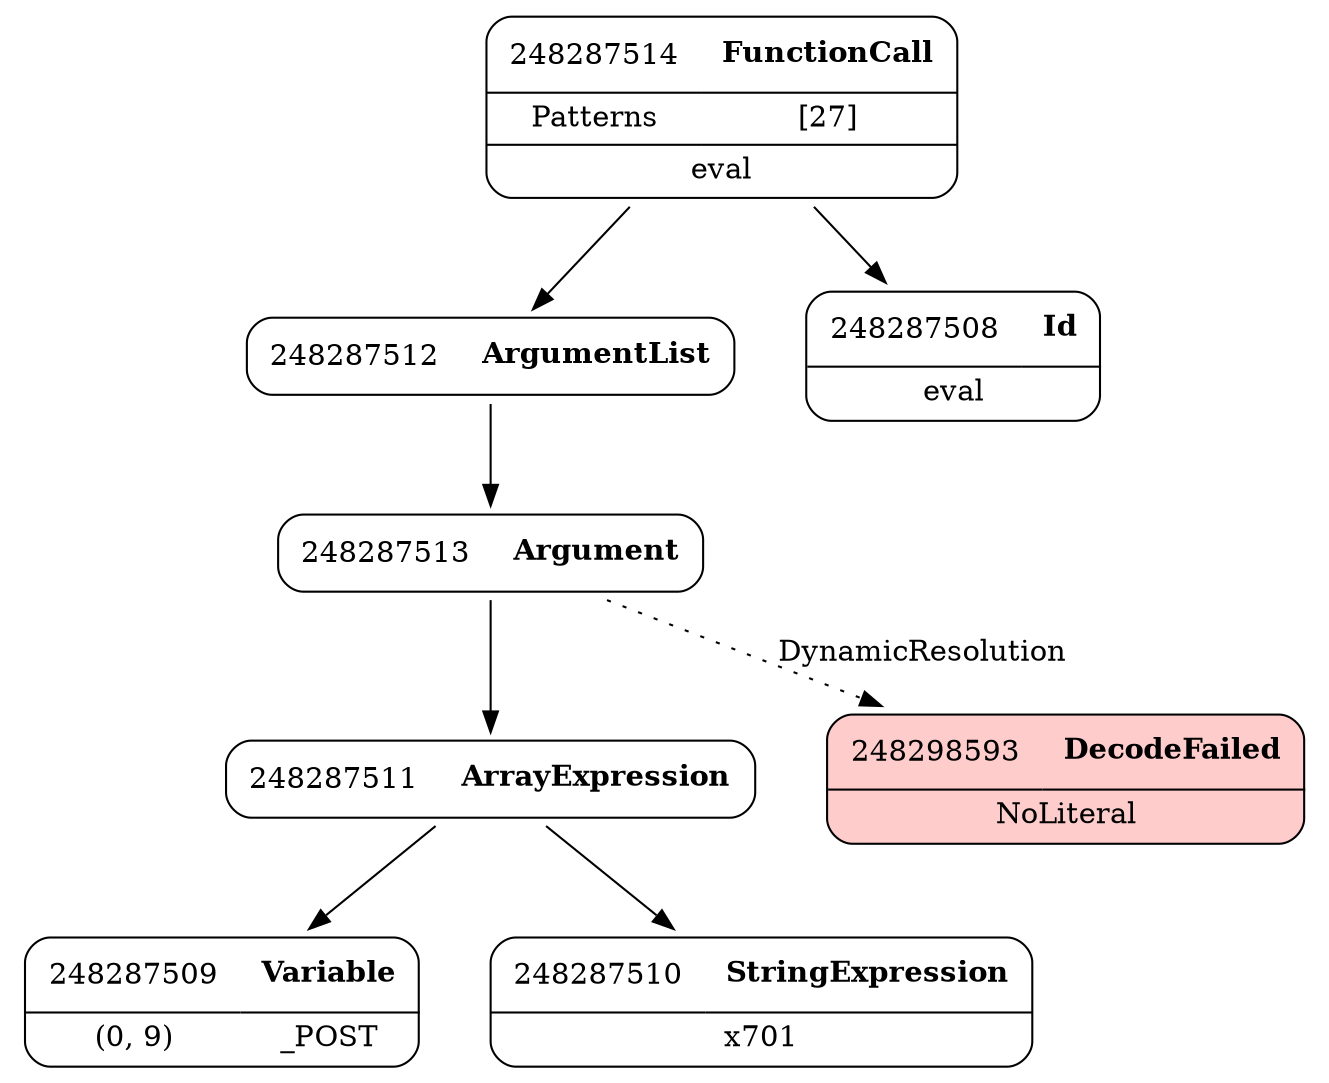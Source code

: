 digraph ast {
node [shape=none];
248287512 [label=<<TABLE border='1' cellspacing='0' cellpadding='10' style='rounded' ><TR><TD border='0'>248287512</TD><TD border='0'><B>ArgumentList</B></TD></TR></TABLE>>];
248287512 -> 248287513 [weight=2];
248287513 [label=<<TABLE border='1' cellspacing='0' cellpadding='10' style='rounded' ><TR><TD border='0'>248287513</TD><TD border='0'><B>Argument</B></TD></TR></TABLE>>];
248287513 -> 248287511 [weight=2];
248287513 -> 248298593 [style=dotted,label=DynamicResolution];
248287514 [label=<<TABLE border='1' cellspacing='0' cellpadding='10' style='rounded' ><TR><TD border='0'>248287514</TD><TD border='0'><B>FunctionCall</B></TD></TR><HR/><TR><TD border='0' cellpadding='5'>Patterns</TD><TD border='0' cellpadding='5'>[27]</TD></TR><HR/><TR><TD border='0' cellpadding='5' colspan='2'>eval</TD></TR></TABLE>>];
248287514 -> 248287508 [weight=2];
248287514 -> 248287512 [weight=2];
248287508 [label=<<TABLE border='1' cellspacing='0' cellpadding='10' style='rounded' ><TR><TD border='0'>248287508</TD><TD border='0'><B>Id</B></TD></TR><HR/><TR><TD border='0' cellpadding='5' colspan='2'>eval</TD></TR></TABLE>>];
248287509 [label=<<TABLE border='1' cellspacing='0' cellpadding='10' style='rounded' ><TR><TD border='0'>248287509</TD><TD border='0'><B>Variable</B></TD></TR><HR/><TR><TD border='0' cellpadding='5'>(0, 9)</TD><TD border='0' cellpadding='5'>_POST</TD></TR></TABLE>>];
248287510 [label=<<TABLE border='1' cellspacing='0' cellpadding='10' style='rounded' ><TR><TD border='0'>248287510</TD><TD border='0'><B>StringExpression</B></TD></TR><HR/><TR><TD border='0' cellpadding='5' colspan='2'>x701</TD></TR></TABLE>>];
248287511 [label=<<TABLE border='1' cellspacing='0' cellpadding='10' style='rounded' ><TR><TD border='0'>248287511</TD><TD border='0'><B>ArrayExpression</B></TD></TR></TABLE>>];
248287511 -> 248287509 [weight=2];
248287511 -> 248287510 [weight=2];
248298593 [label=<<TABLE border='1' cellspacing='0' cellpadding='10' style='rounded' bgcolor='#FFCCCC' ><TR><TD border='0'>248298593</TD><TD border='0'><B>DecodeFailed</B></TD></TR><HR/><TR><TD border='0' cellpadding='5' colspan='2'>NoLiteral</TD></TR></TABLE>>];
}
